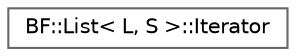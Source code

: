 digraph "Graphical Class Hierarchy"
{
 // LATEX_PDF_SIZE
  bgcolor="transparent";
  edge [fontname=Helvetica,fontsize=10,labelfontname=Helvetica,labelfontsize=10];
  node [fontname=Helvetica,fontsize=10,shape=box,height=0.2,width=0.4];
  rankdir="LR";
  Node0 [id="Node000000",label="BF::List\< L, S \>::Iterator",height=0.2,width=0.4,color="grey40", fillcolor="white", style="filled",URL="$d7/d6c/classBF_1_1List_1_1Iterator.html",tooltip=" "];
}
